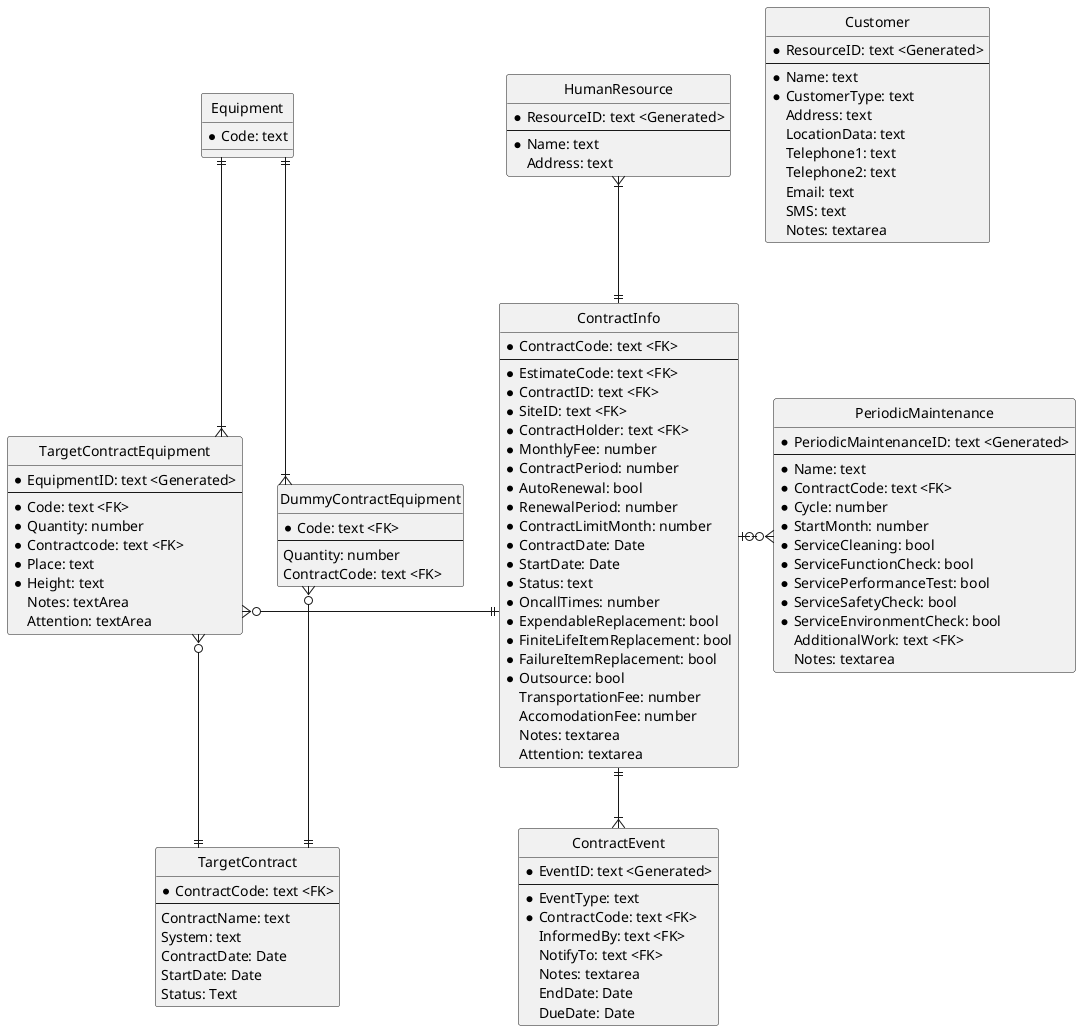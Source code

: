 @startuml
hide circle
skinparam linetype ortho

entity ContractInfo {
    * ContractCode: text <FK>
    --
    * EstimateCode: text <FK>
    * ContractID: text <FK>
    * SiteID: text <FK>
    * ContractHolder: text <FK>
    * MonthlyFee: number
    * ContractPeriod: number
    * AutoRenewal: bool
    * RenewalPeriod: number
    * ContractLimitMonth: number
    * ContractDate: Date
    * StartDate: Date
    * Status: text
    * OncallTimes: number
    * ExpendableReplacement: bool
    * FiniteLifeItemReplacement: bool
    * FailureItemReplacement: bool
    * Outsource: bool
    TransportationFee: number
    AccomodationFee: number
    Notes: textarea
    Attention: textarea
}
' BuildingType: Office/ Factory/ Warehouse/ House/ Apartment/ Office building/ Store/ .. 

entity ContractEvent {
    * EventID: text <Generated>
    --
    * EventType: text
    * ContractCode: text <FK>
    InformedBy: text <FK>
    NotifyTo: text <FK>
    Notes: textarea
    EndDate: Date
    DueDate: Date
}
' EventType: Generated/ ChangeCondition/ Suspension/ Resume/ Termination

entity TargetContract {
    * ContractCode: text <FK>
    --
    ContractName: text
    System: text
    ContractDate: Date
    StartDate: Date
    Status: Text
}
entity DummyContractEquipment {
    * Code: text <FK>
    --
    Quantity: number
    ContractCode: text <FK>
}
' It's for demo, actually use CMS of each company.

entity TargetContractEquipment {
    * EquipmentID: text <Generated>
    --
    * Code: text <FK>
    * Quantity: number
    * Contractcode: text <FK>
    * Place: text
    * Height: text
    Notes: textArea
    Attention: textArea
}
' Height: Normal height/ Airial work platform/ Airial Work vehicle

entity PeriodicMaintenance {
    * PeriodicMaintenanceID: text <Generated>
    --
    * Name: text
    * ContractCode: text <FK>
    * Cycle: number
    * StartMonth: number
    * ServiceCleaning: bool
    * ServiceFunctionCheck: bool
    * ServicePerformanceTest: bool
    * ServiceSafetyCheck: bool
    * ServiceEnvironmentCheck: bool
    AdditionalWork: text <FK>
    Notes: textarea
}
' AdditionalWork: array of CheckStandardID

entity Equipment {
    * Code: text
}

entity Customer {
    * ResourceID: text <Generated>
    --
    * Name: text
    * CustomerType: text
    Address: text
    LocationData: text
    Telephone1: text
    Telephone2: text
    Email: text
    SMS: text
    Notes: textarea
}
' ResourceType: Company/ Individual

entity HumanResource {
    * ResourceID: text <Generated>
    --
    * Name: text
    Address: text
}

HumanResource }|--|| ContractInfo
DummyContractEquipment }o--|| TargetContract
TargetContractEquipment }o--|| TargetContract
Equipment ||-d-|{ DummyContractEquipment
Equipment ||-d-|{ TargetContractEquipment
TargetContractEquipment }o-r-|| ContractInfo
ContractInfo |o-r-o{ PeriodicMaintenance
ContractInfo ||--|{ ContractEvent

@enduml